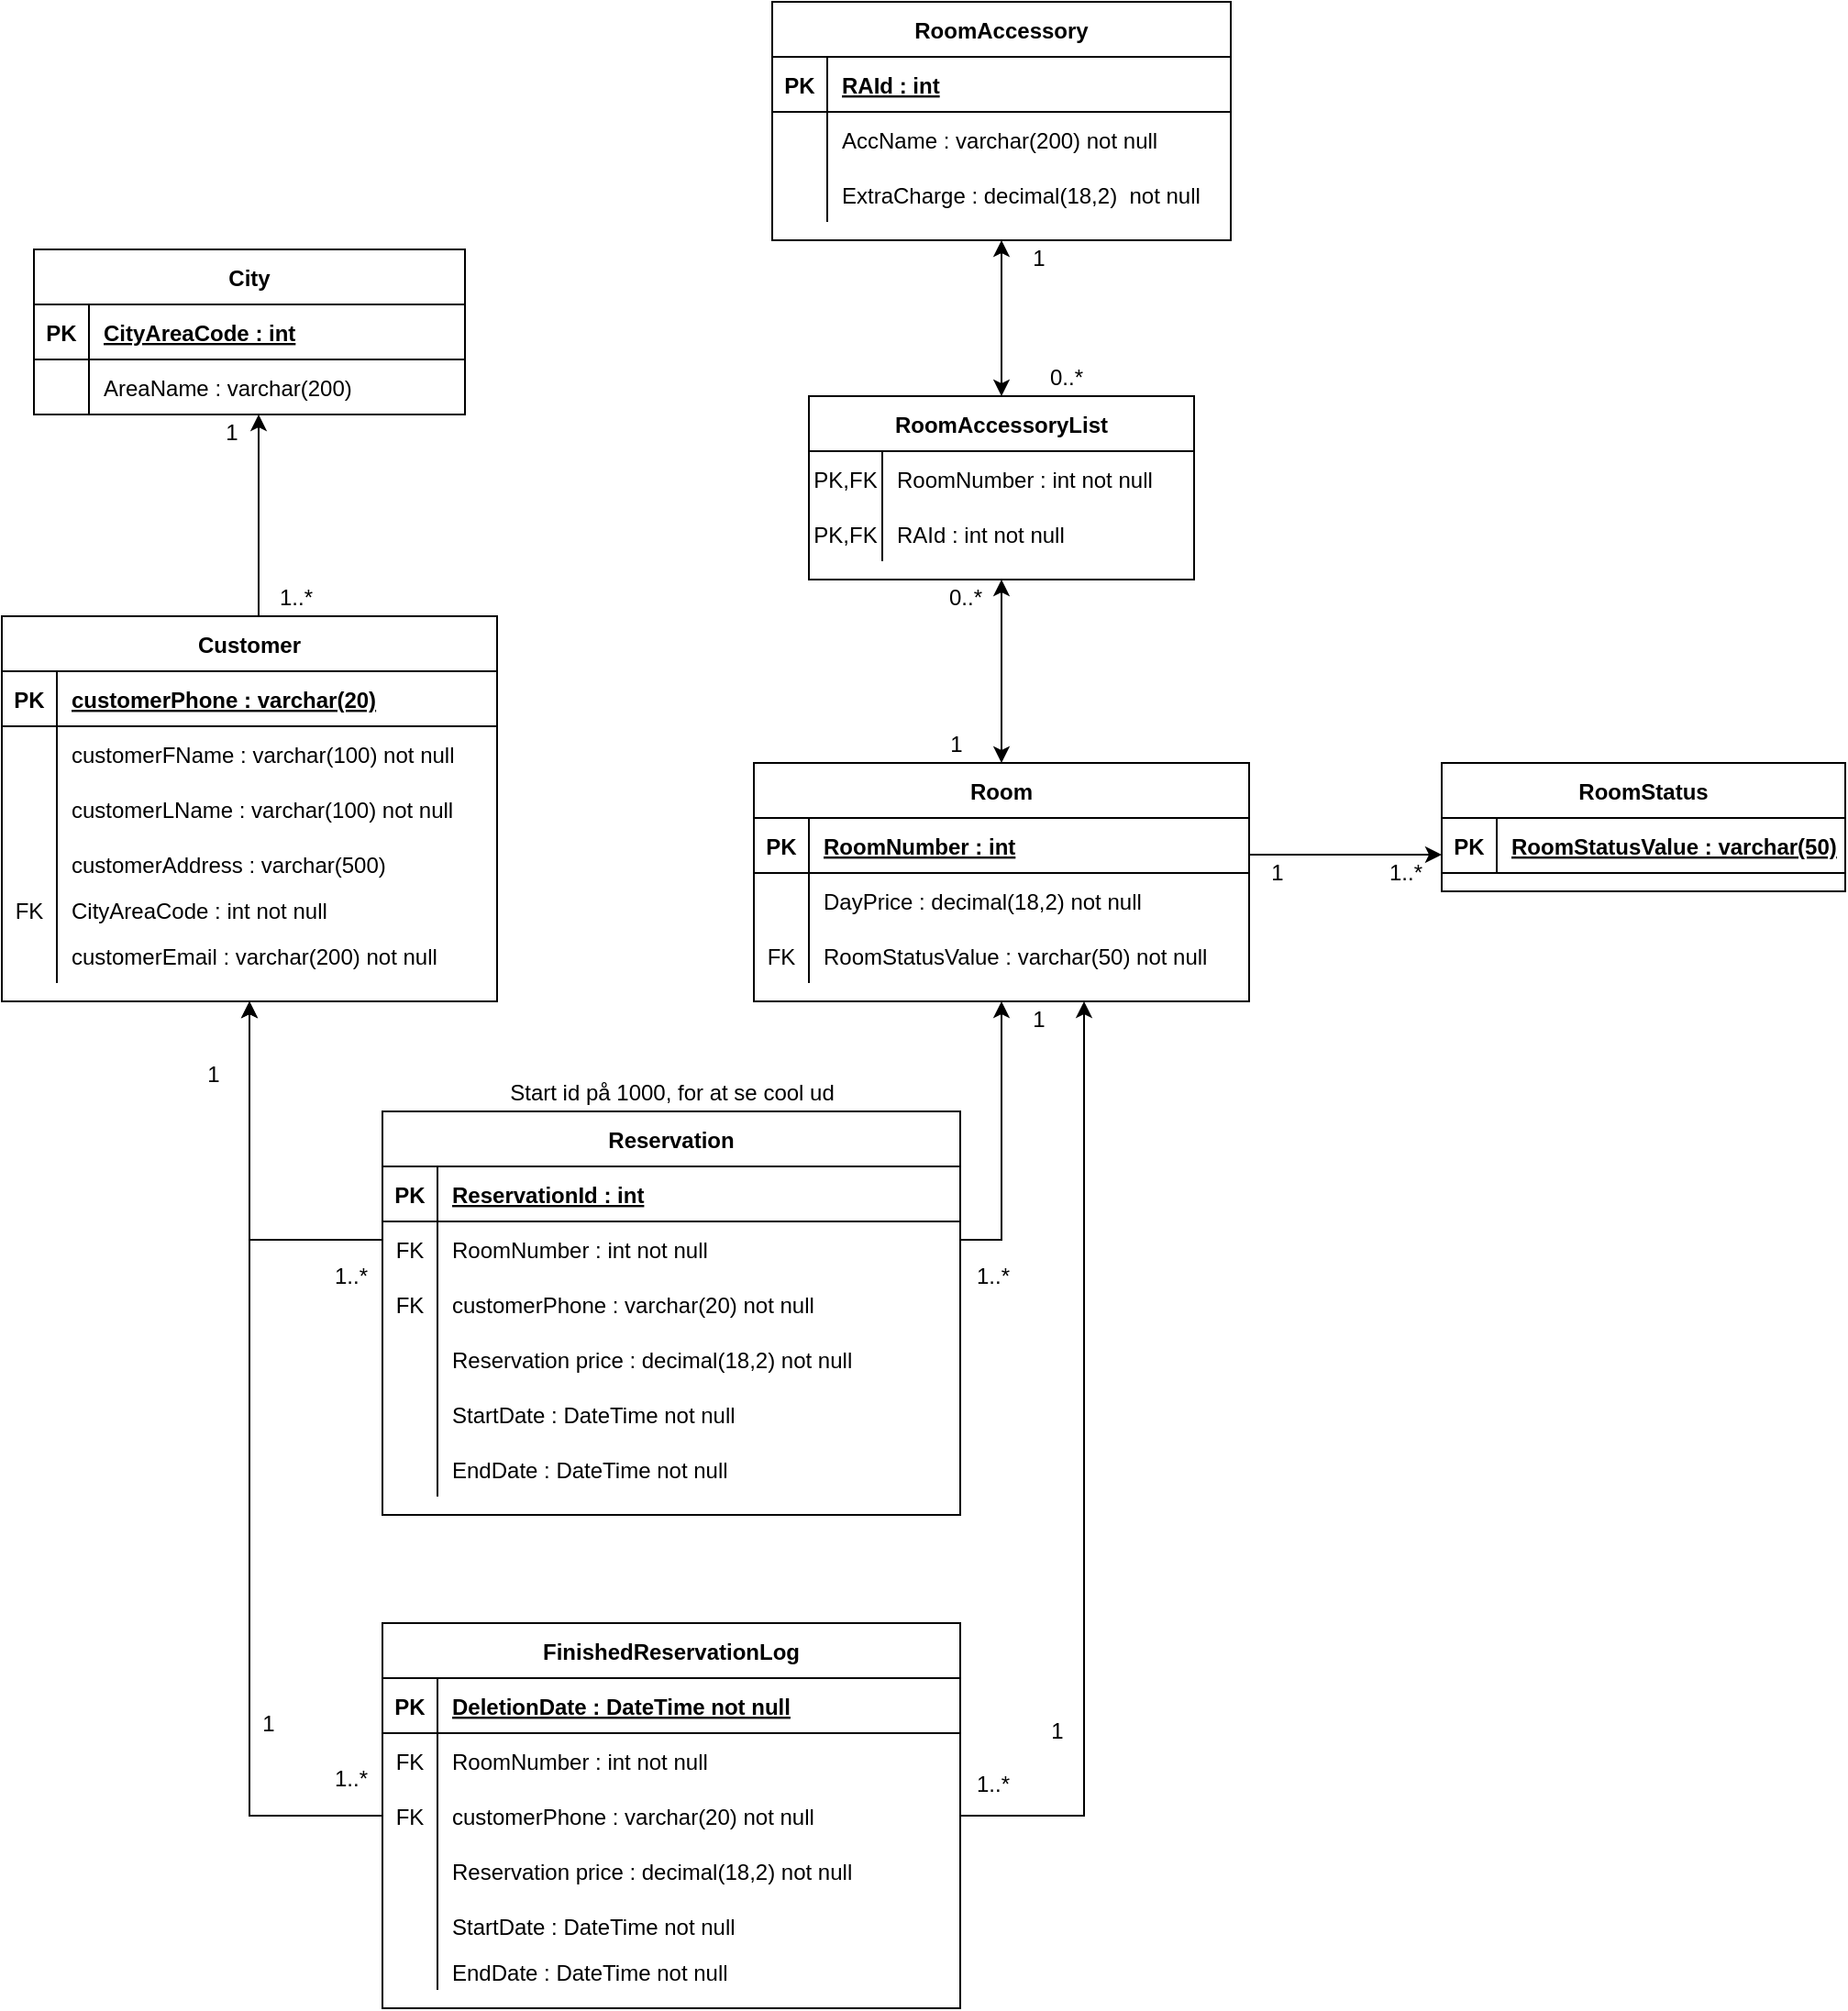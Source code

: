 <mxfile version="13.10.4" type="device"><diagram id="lMTB_YKmKTzFaRw0Vz9d" name="Page-1"><mxGraphModel dx="1185" dy="662" grid="0" gridSize="10" guides="1" tooltips="1" connect="1" arrows="1" fold="1" page="1" pageScale="1" pageWidth="827" pageHeight="1169" math="0" shadow="0"><root><mxCell id="0"/><mxCell id="1" parent="0"/><mxCell id="dfpXZK-MoEH85mZTksYy-1" value="Room" style="shape=table;startSize=30;container=1;collapsible=1;childLayout=tableLayout;fixedRows=1;rowLines=0;fontStyle=1;align=center;resizeLast=1;" vertex="1" parent="1"><mxGeometry x="441" y="536" width="270" height="130" as="geometry"/></mxCell><mxCell id="dfpXZK-MoEH85mZTksYy-2" value="" style="shape=partialRectangle;collapsible=0;dropTarget=0;pointerEvents=0;fillColor=none;top=0;left=0;bottom=1;right=0;points=[[0,0.5],[1,0.5]];portConstraint=eastwest;" vertex="1" parent="dfpXZK-MoEH85mZTksYy-1"><mxGeometry y="30" width="270" height="30" as="geometry"/></mxCell><mxCell id="dfpXZK-MoEH85mZTksYy-3" value="PK" style="shape=partialRectangle;connectable=0;fillColor=none;top=0;left=0;bottom=0;right=0;fontStyle=1;overflow=hidden;" vertex="1" parent="dfpXZK-MoEH85mZTksYy-2"><mxGeometry width="30" height="30" as="geometry"/></mxCell><mxCell id="dfpXZK-MoEH85mZTksYy-4" value="RoomNumber : int" style="shape=partialRectangle;connectable=0;fillColor=none;top=0;left=0;bottom=0;right=0;align=left;spacingLeft=6;fontStyle=5;overflow=hidden;" vertex="1" parent="dfpXZK-MoEH85mZTksYy-2"><mxGeometry x="30" width="240" height="30" as="geometry"/></mxCell><mxCell id="dfpXZK-MoEH85mZTksYy-5" value="" style="shape=partialRectangle;collapsible=0;dropTarget=0;pointerEvents=0;fillColor=none;top=0;left=0;bottom=0;right=0;points=[[0,0.5],[1,0.5]];portConstraint=eastwest;" vertex="1" parent="dfpXZK-MoEH85mZTksYy-1"><mxGeometry y="60" width="270" height="30" as="geometry"/></mxCell><mxCell id="dfpXZK-MoEH85mZTksYy-6" value="" style="shape=partialRectangle;connectable=0;fillColor=none;top=0;left=0;bottom=0;right=0;editable=1;overflow=hidden;" vertex="1" parent="dfpXZK-MoEH85mZTksYy-5"><mxGeometry width="30" height="30" as="geometry"/></mxCell><mxCell id="dfpXZK-MoEH85mZTksYy-7" value="DayPrice : decimal(18,2) not null" style="shape=partialRectangle;connectable=0;fillColor=none;top=0;left=0;bottom=0;right=0;align=left;spacingLeft=6;overflow=hidden;" vertex="1" parent="dfpXZK-MoEH85mZTksYy-5"><mxGeometry x="30" width="240" height="30" as="geometry"/></mxCell><mxCell id="dfpXZK-MoEH85mZTksYy-8" value="" style="shape=partialRectangle;collapsible=0;dropTarget=0;pointerEvents=0;fillColor=none;top=0;left=0;bottom=0;right=0;points=[[0,0.5],[1,0.5]];portConstraint=eastwest;" vertex="1" parent="dfpXZK-MoEH85mZTksYy-1"><mxGeometry y="90" width="270" height="30" as="geometry"/></mxCell><mxCell id="dfpXZK-MoEH85mZTksYy-9" value="FK" style="shape=partialRectangle;connectable=0;fillColor=none;top=0;left=0;bottom=0;right=0;editable=1;overflow=hidden;" vertex="1" parent="dfpXZK-MoEH85mZTksYy-8"><mxGeometry width="30" height="30" as="geometry"/></mxCell><mxCell id="dfpXZK-MoEH85mZTksYy-10" value="RoomStatusValue : varchar(50) not null" style="shape=partialRectangle;connectable=0;fillColor=none;top=0;left=0;bottom=0;right=0;align=left;spacingLeft=6;overflow=hidden;" vertex="1" parent="dfpXZK-MoEH85mZTksYy-8"><mxGeometry x="30" width="240" height="30" as="geometry"/></mxCell><mxCell id="dfpXZK-MoEH85mZTksYy-11" style="edgeStyle=orthogonalEdgeStyle;rounded=0;orthogonalLoop=1;jettySize=auto;html=1;exitX=0.5;exitY=1;exitDx=0;exitDy=0;startArrow=classic;startFill=1;" edge="1" parent="1" source="dfpXZK-MoEH85mZTksYy-12" target="dfpXZK-MoEH85mZTksYy-23"><mxGeometry relative="1" as="geometry"/></mxCell><mxCell id="dfpXZK-MoEH85mZTksYy-12" value="RoomAccessory" style="shape=table;startSize=30;container=1;collapsible=1;childLayout=tableLayout;fixedRows=1;rowLines=0;fontStyle=1;align=center;resizeLast=1;" vertex="1" parent="1"><mxGeometry x="451" y="121" width="250" height="130" as="geometry"/></mxCell><mxCell id="dfpXZK-MoEH85mZTksYy-13" value="" style="shape=partialRectangle;collapsible=0;dropTarget=0;pointerEvents=0;fillColor=none;top=0;left=0;bottom=1;right=0;points=[[0,0.5],[1,0.5]];portConstraint=eastwest;" vertex="1" parent="dfpXZK-MoEH85mZTksYy-12"><mxGeometry y="30" width="250" height="30" as="geometry"/></mxCell><mxCell id="dfpXZK-MoEH85mZTksYy-14" value="PK" style="shape=partialRectangle;connectable=0;fillColor=none;top=0;left=0;bottom=0;right=0;fontStyle=1;overflow=hidden;" vertex="1" parent="dfpXZK-MoEH85mZTksYy-13"><mxGeometry width="30" height="30" as="geometry"/></mxCell><mxCell id="dfpXZK-MoEH85mZTksYy-15" value="RAId : int" style="shape=partialRectangle;connectable=0;fillColor=none;top=0;left=0;bottom=0;right=0;align=left;spacingLeft=6;fontStyle=5;overflow=hidden;" vertex="1" parent="dfpXZK-MoEH85mZTksYy-13"><mxGeometry x="30" width="220" height="30" as="geometry"/></mxCell><mxCell id="dfpXZK-MoEH85mZTksYy-16" value="" style="shape=partialRectangle;collapsible=0;dropTarget=0;pointerEvents=0;fillColor=none;top=0;left=0;bottom=0;right=0;points=[[0,0.5],[1,0.5]];portConstraint=eastwest;" vertex="1" parent="dfpXZK-MoEH85mZTksYy-12"><mxGeometry y="60" width="250" height="30" as="geometry"/></mxCell><mxCell id="dfpXZK-MoEH85mZTksYy-17" value="" style="shape=partialRectangle;connectable=0;fillColor=none;top=0;left=0;bottom=0;right=0;editable=1;overflow=hidden;" vertex="1" parent="dfpXZK-MoEH85mZTksYy-16"><mxGeometry width="30" height="30" as="geometry"/></mxCell><mxCell id="dfpXZK-MoEH85mZTksYy-18" value="AccName : varchar(200) not null" style="shape=partialRectangle;connectable=0;fillColor=none;top=0;left=0;bottom=0;right=0;align=left;spacingLeft=6;overflow=hidden;" vertex="1" parent="dfpXZK-MoEH85mZTksYy-16"><mxGeometry x="30" width="220" height="30" as="geometry"/></mxCell><mxCell id="dfpXZK-MoEH85mZTksYy-19" value="" style="shape=partialRectangle;collapsible=0;dropTarget=0;pointerEvents=0;fillColor=none;top=0;left=0;bottom=0;right=0;points=[[0,0.5],[1,0.5]];portConstraint=eastwest;" vertex="1" parent="dfpXZK-MoEH85mZTksYy-12"><mxGeometry y="90" width="250" height="30" as="geometry"/></mxCell><mxCell id="dfpXZK-MoEH85mZTksYy-20" value="" style="shape=partialRectangle;connectable=0;fillColor=none;top=0;left=0;bottom=0;right=0;editable=1;overflow=hidden;" vertex="1" parent="dfpXZK-MoEH85mZTksYy-19"><mxGeometry width="30" height="30" as="geometry"/></mxCell><mxCell id="dfpXZK-MoEH85mZTksYy-21" value="ExtraCharge : decimal(18,2)  not null" style="shape=partialRectangle;connectable=0;fillColor=none;top=0;left=0;bottom=0;right=0;align=left;spacingLeft=6;overflow=hidden;" vertex="1" parent="dfpXZK-MoEH85mZTksYy-19"><mxGeometry x="30" width="220" height="30" as="geometry"/></mxCell><mxCell id="dfpXZK-MoEH85mZTksYy-22" style="edgeStyle=orthogonalEdgeStyle;rounded=0;orthogonalLoop=1;jettySize=auto;html=1;exitX=0.5;exitY=1;exitDx=0;exitDy=0;startArrow=classic;startFill=1;" edge="1" parent="1" source="dfpXZK-MoEH85mZTksYy-23" target="dfpXZK-MoEH85mZTksYy-1"><mxGeometry relative="1" as="geometry"><Array as="points"><mxPoint x="576" y="536"/><mxPoint x="576" y="536"/></Array></mxGeometry></mxCell><mxCell id="dfpXZK-MoEH85mZTksYy-23" value="RoomAccessoryList" style="shape=table;startSize=30;container=1;collapsible=1;childLayout=tableLayout;fixedRows=1;rowLines=0;fontStyle=1;align=center;resizeLast=1;" vertex="1" parent="1"><mxGeometry x="471" y="336" width="210" height="100" as="geometry"/></mxCell><mxCell id="dfpXZK-MoEH85mZTksYy-24" value="" style="shape=partialRectangle;collapsible=0;dropTarget=0;pointerEvents=0;fillColor=none;top=0;left=0;bottom=0;right=0;points=[[0,0.5],[1,0.5]];portConstraint=eastwest;" vertex="1" parent="dfpXZK-MoEH85mZTksYy-23"><mxGeometry y="30" width="210" height="30" as="geometry"/></mxCell><mxCell id="dfpXZK-MoEH85mZTksYy-25" value="PK,FK" style="shape=partialRectangle;connectable=0;fillColor=none;top=0;left=0;bottom=0;right=0;editable=1;overflow=hidden;" vertex="1" parent="dfpXZK-MoEH85mZTksYy-24"><mxGeometry width="40" height="30" as="geometry"/></mxCell><mxCell id="dfpXZK-MoEH85mZTksYy-26" value="RoomNumber : int not null" style="shape=partialRectangle;connectable=0;fillColor=none;top=0;left=0;bottom=0;right=0;align=left;spacingLeft=6;overflow=hidden;" vertex="1" parent="dfpXZK-MoEH85mZTksYy-24"><mxGeometry x="40" width="170" height="30" as="geometry"/></mxCell><mxCell id="dfpXZK-MoEH85mZTksYy-27" value="" style="shape=partialRectangle;collapsible=0;dropTarget=0;pointerEvents=0;fillColor=none;top=0;left=0;bottom=0;right=0;points=[[0,0.5],[1,0.5]];portConstraint=eastwest;" vertex="1" parent="dfpXZK-MoEH85mZTksYy-23"><mxGeometry y="60" width="210" height="30" as="geometry"/></mxCell><mxCell id="dfpXZK-MoEH85mZTksYy-28" value="PK,FK" style="shape=partialRectangle;connectable=0;fillColor=none;top=0;left=0;bottom=0;right=0;editable=1;overflow=hidden;" vertex="1" parent="dfpXZK-MoEH85mZTksYy-27"><mxGeometry width="40" height="30" as="geometry"/></mxCell><mxCell id="dfpXZK-MoEH85mZTksYy-29" value="RAId : int not null" style="shape=partialRectangle;connectable=0;fillColor=none;top=0;left=0;bottom=0;right=0;align=left;spacingLeft=6;overflow=hidden;" vertex="1" parent="dfpXZK-MoEH85mZTksYy-27"><mxGeometry x="40" width="170" height="30" as="geometry"/></mxCell><mxCell id="dfpXZK-MoEH85mZTksYy-30" value="Start id på 1000, for at se cool ud" style="text;html=1;align=center;verticalAlign=middle;resizable=0;points=[];autosize=1;" vertex="1" parent="1"><mxGeometry x="301" y="706" width="190" height="20" as="geometry"/></mxCell><mxCell id="dfpXZK-MoEH85mZTksYy-31" style="edgeStyle=orthogonalEdgeStyle;rounded=0;orthogonalLoop=1;jettySize=auto;html=1;exitX=0.5;exitY=0;exitDx=0;exitDy=0;startArrow=none;startFill=0;" edge="1" parent="1" source="dfpXZK-MoEH85mZTksYy-32" target="dfpXZK-MoEH85mZTksYy-72"><mxGeometry relative="1" as="geometry"><Array as="points"><mxPoint x="171" y="456"/></Array></mxGeometry></mxCell><mxCell id="dfpXZK-MoEH85mZTksYy-32" value="Customer" style="shape=table;startSize=30;container=1;collapsible=1;childLayout=tableLayout;fixedRows=1;rowLines=0;fontStyle=1;align=center;resizeLast=1;" vertex="1" parent="1"><mxGeometry x="31" y="456" width="270" height="210" as="geometry"/></mxCell><mxCell id="dfpXZK-MoEH85mZTksYy-33" value="" style="shape=partialRectangle;collapsible=0;dropTarget=0;pointerEvents=0;fillColor=none;top=0;left=0;bottom=1;right=0;points=[[0,0.5],[1,0.5]];portConstraint=eastwest;" vertex="1" parent="dfpXZK-MoEH85mZTksYy-32"><mxGeometry y="30" width="270" height="30" as="geometry"/></mxCell><mxCell id="dfpXZK-MoEH85mZTksYy-34" value="PK" style="shape=partialRectangle;connectable=0;fillColor=none;top=0;left=0;bottom=0;right=0;fontStyle=1;overflow=hidden;" vertex="1" parent="dfpXZK-MoEH85mZTksYy-33"><mxGeometry width="30" height="30" as="geometry"/></mxCell><mxCell id="dfpXZK-MoEH85mZTksYy-35" value="customerPhone : varchar(20)" style="shape=partialRectangle;connectable=0;fillColor=none;top=0;left=0;bottom=0;right=0;align=left;spacingLeft=6;fontStyle=5;overflow=hidden;" vertex="1" parent="dfpXZK-MoEH85mZTksYy-33"><mxGeometry x="30" width="240" height="30" as="geometry"/></mxCell><mxCell id="dfpXZK-MoEH85mZTksYy-36" value="" style="shape=partialRectangle;collapsible=0;dropTarget=0;pointerEvents=0;fillColor=none;top=0;left=0;bottom=0;right=0;points=[[0,0.5],[1,0.5]];portConstraint=eastwest;" vertex="1" parent="dfpXZK-MoEH85mZTksYy-32"><mxGeometry y="60" width="270" height="30" as="geometry"/></mxCell><mxCell id="dfpXZK-MoEH85mZTksYy-37" value="" style="shape=partialRectangle;connectable=0;fillColor=none;top=0;left=0;bottom=0;right=0;editable=1;overflow=hidden;" vertex="1" parent="dfpXZK-MoEH85mZTksYy-36"><mxGeometry width="30" height="30" as="geometry"/></mxCell><mxCell id="dfpXZK-MoEH85mZTksYy-38" value="customerFName : varchar(100) not null" style="shape=partialRectangle;connectable=0;fillColor=none;top=0;left=0;bottom=0;right=0;align=left;spacingLeft=6;overflow=hidden;" vertex="1" parent="dfpXZK-MoEH85mZTksYy-36"><mxGeometry x="30" width="240" height="30" as="geometry"/></mxCell><mxCell id="dfpXZK-MoEH85mZTksYy-39" value="" style="shape=partialRectangle;collapsible=0;dropTarget=0;pointerEvents=0;fillColor=none;top=0;left=0;bottom=0;right=0;points=[[0,0.5],[1,0.5]];portConstraint=eastwest;" vertex="1" parent="dfpXZK-MoEH85mZTksYy-32"><mxGeometry y="90" width="270" height="30" as="geometry"/></mxCell><mxCell id="dfpXZK-MoEH85mZTksYy-40" value="" style="shape=partialRectangle;connectable=0;fillColor=none;top=0;left=0;bottom=0;right=0;editable=1;overflow=hidden;" vertex="1" parent="dfpXZK-MoEH85mZTksYy-39"><mxGeometry width="30" height="30" as="geometry"/></mxCell><mxCell id="dfpXZK-MoEH85mZTksYy-41" value="customerLName : varchar(100) not null" style="shape=partialRectangle;connectable=0;fillColor=none;top=0;left=0;bottom=0;right=0;align=left;spacingLeft=6;overflow=hidden;" vertex="1" parent="dfpXZK-MoEH85mZTksYy-39"><mxGeometry x="30" width="240" height="30" as="geometry"/></mxCell><mxCell id="dfpXZK-MoEH85mZTksYy-42" value="" style="shape=partialRectangle;collapsible=0;dropTarget=0;pointerEvents=0;fillColor=none;top=0;left=0;bottom=0;right=0;points=[[0,0.5],[1,0.5]];portConstraint=eastwest;" vertex="1" parent="dfpXZK-MoEH85mZTksYy-32"><mxGeometry y="120" width="270" height="30" as="geometry"/></mxCell><mxCell id="dfpXZK-MoEH85mZTksYy-43" value="" style="shape=partialRectangle;connectable=0;fillColor=none;top=0;left=0;bottom=0;right=0;editable=1;overflow=hidden;" vertex="1" parent="dfpXZK-MoEH85mZTksYy-42"><mxGeometry width="30" height="30" as="geometry"/></mxCell><mxCell id="dfpXZK-MoEH85mZTksYy-44" value="customerAddress : varchar(500)" style="shape=partialRectangle;connectable=0;fillColor=none;top=0;left=0;bottom=0;right=0;align=left;spacingLeft=6;overflow=hidden;" vertex="1" parent="dfpXZK-MoEH85mZTksYy-42"><mxGeometry x="30" width="240" height="30" as="geometry"/></mxCell><mxCell id="dfpXZK-MoEH85mZTksYy-45" value="" style="shape=partialRectangle;collapsible=0;dropTarget=0;pointerEvents=0;fillColor=none;top=0;left=0;bottom=0;right=0;points=[[0,0.5],[1,0.5]];portConstraint=eastwest;" vertex="1" parent="dfpXZK-MoEH85mZTksYy-32"><mxGeometry y="150" width="270" height="20" as="geometry"/></mxCell><mxCell id="dfpXZK-MoEH85mZTksYy-46" value="FK" style="shape=partialRectangle;connectable=0;fillColor=none;top=0;left=0;bottom=0;right=0;editable=1;overflow=hidden;" vertex="1" parent="dfpXZK-MoEH85mZTksYy-45"><mxGeometry width="30" height="20" as="geometry"/></mxCell><mxCell id="dfpXZK-MoEH85mZTksYy-47" value="CityAreaCode : int not null" style="shape=partialRectangle;connectable=0;fillColor=none;top=0;left=0;bottom=0;right=0;align=left;spacingLeft=6;overflow=hidden;" vertex="1" parent="dfpXZK-MoEH85mZTksYy-45"><mxGeometry x="30" width="240" height="20" as="geometry"/></mxCell><mxCell id="dfpXZK-MoEH85mZTksYy-48" value="" style="shape=partialRectangle;collapsible=0;dropTarget=0;pointerEvents=0;fillColor=none;top=0;left=0;bottom=0;right=0;points=[[0,0.5],[1,0.5]];portConstraint=eastwest;" vertex="1" parent="dfpXZK-MoEH85mZTksYy-32"><mxGeometry y="170" width="270" height="30" as="geometry"/></mxCell><mxCell id="dfpXZK-MoEH85mZTksYy-49" value="" style="shape=partialRectangle;connectable=0;fillColor=none;top=0;left=0;bottom=0;right=0;editable=1;overflow=hidden;" vertex="1" parent="dfpXZK-MoEH85mZTksYy-48"><mxGeometry width="30" height="30" as="geometry"/></mxCell><mxCell id="dfpXZK-MoEH85mZTksYy-50" value="customerEmail : varchar(200) not null" style="shape=partialRectangle;connectable=0;fillColor=none;top=0;left=0;bottom=0;right=0;align=left;spacingLeft=6;overflow=hidden;" vertex="1" parent="dfpXZK-MoEH85mZTksYy-48"><mxGeometry x="30" width="240" height="30" as="geometry"/></mxCell><mxCell id="dfpXZK-MoEH85mZTksYy-51" style="edgeStyle=orthogonalEdgeStyle;rounded=0;orthogonalLoop=1;jettySize=auto;html=1;startArrow=none;startFill=0;" edge="1" parent="1" source="dfpXZK-MoEH85mZTksYy-52" target="dfpXZK-MoEH85mZTksYy-1"><mxGeometry relative="1" as="geometry"><Array as="points"><mxPoint x="576" y="796"/></Array></mxGeometry></mxCell><object label="Reservation" startDate="goodbye" endDate="hello" id="dfpXZK-MoEH85mZTksYy-52"><mxCell style="shape=table;startSize=30;container=1;collapsible=1;childLayout=tableLayout;fixedRows=1;rowLines=0;fontStyle=1;align=center;resizeLast=1;" vertex="1" parent="1"><mxGeometry x="238.5" y="726" width="315" height="220" as="geometry"/></mxCell></object><mxCell id="dfpXZK-MoEH85mZTksYy-53" value="" style="shape=partialRectangle;collapsible=0;dropTarget=0;pointerEvents=0;fillColor=none;top=0;left=0;bottom=1;right=0;points=[[0,0.5],[1,0.5]];portConstraint=eastwest;" vertex="1" parent="dfpXZK-MoEH85mZTksYy-52"><mxGeometry y="30" width="315" height="30" as="geometry"/></mxCell><mxCell id="dfpXZK-MoEH85mZTksYy-54" value="PK" style="shape=partialRectangle;connectable=0;fillColor=none;top=0;left=0;bottom=0;right=0;fontStyle=1;overflow=hidden;" vertex="1" parent="dfpXZK-MoEH85mZTksYy-53"><mxGeometry width="30" height="30" as="geometry"/></mxCell><mxCell id="dfpXZK-MoEH85mZTksYy-55" value="ReservationId : int" style="shape=partialRectangle;connectable=0;fillColor=none;top=0;left=0;bottom=0;right=0;align=left;spacingLeft=6;fontStyle=5;overflow=hidden;" vertex="1" parent="dfpXZK-MoEH85mZTksYy-53"><mxGeometry x="30" width="285" height="30" as="geometry"/></mxCell><mxCell id="dfpXZK-MoEH85mZTksYy-56" value="" style="shape=partialRectangle;collapsible=0;dropTarget=0;pointerEvents=0;fillColor=none;top=0;left=0;bottom=0;right=0;points=[[0,0.5],[1,0.5]];portConstraint=eastwest;" vertex="1" parent="dfpXZK-MoEH85mZTksYy-52"><mxGeometry y="60" width="315" height="30" as="geometry"/></mxCell><mxCell id="dfpXZK-MoEH85mZTksYy-57" value="FK" style="shape=partialRectangle;connectable=0;fillColor=none;top=0;left=0;bottom=0;right=0;editable=1;overflow=hidden;" vertex="1" parent="dfpXZK-MoEH85mZTksYy-56"><mxGeometry width="30" height="30" as="geometry"/></mxCell><mxCell id="dfpXZK-MoEH85mZTksYy-58" value="RoomNumber : int not null" style="shape=partialRectangle;connectable=0;fillColor=none;top=0;left=0;bottom=0;right=0;align=left;spacingLeft=6;overflow=hidden;" vertex="1" parent="dfpXZK-MoEH85mZTksYy-56"><mxGeometry x="30" width="285" height="30" as="geometry"/></mxCell><mxCell id="dfpXZK-MoEH85mZTksYy-59" value="" style="shape=partialRectangle;collapsible=0;dropTarget=0;pointerEvents=0;fillColor=none;top=0;left=0;bottom=0;right=0;points=[[0,0.5],[1,0.5]];portConstraint=eastwest;" vertex="1" parent="dfpXZK-MoEH85mZTksYy-52"><mxGeometry y="90" width="315" height="30" as="geometry"/></mxCell><mxCell id="dfpXZK-MoEH85mZTksYy-60" value="FK" style="shape=partialRectangle;connectable=0;fillColor=none;top=0;left=0;bottom=0;right=0;editable=1;overflow=hidden;" vertex="1" parent="dfpXZK-MoEH85mZTksYy-59"><mxGeometry width="30" height="30" as="geometry"/></mxCell><mxCell id="dfpXZK-MoEH85mZTksYy-61" value="customerPhone : varchar(20) not null" style="shape=partialRectangle;connectable=0;fillColor=none;top=0;left=0;bottom=0;right=0;align=left;spacingLeft=6;overflow=hidden;" vertex="1" parent="dfpXZK-MoEH85mZTksYy-59"><mxGeometry x="30" width="285" height="30" as="geometry"/></mxCell><mxCell id="dfpXZK-MoEH85mZTksYy-62" value="" style="shape=partialRectangle;collapsible=0;dropTarget=0;pointerEvents=0;fillColor=none;top=0;left=0;bottom=0;right=0;points=[[0,0.5],[1,0.5]];portConstraint=eastwest;" vertex="1" parent="dfpXZK-MoEH85mZTksYy-52"><mxGeometry y="120" width="315" height="30" as="geometry"/></mxCell><mxCell id="dfpXZK-MoEH85mZTksYy-63" value="" style="shape=partialRectangle;connectable=0;fillColor=none;top=0;left=0;bottom=0;right=0;editable=1;overflow=hidden;" vertex="1" parent="dfpXZK-MoEH85mZTksYy-62"><mxGeometry width="30" height="30" as="geometry"/></mxCell><mxCell id="dfpXZK-MoEH85mZTksYy-64" value="Reservation price : decimal(18,2) not null" style="shape=partialRectangle;connectable=0;fillColor=none;top=0;left=0;bottom=0;right=0;align=left;spacingLeft=6;overflow=hidden;" vertex="1" parent="dfpXZK-MoEH85mZTksYy-62"><mxGeometry x="30" width="285" height="30" as="geometry"/></mxCell><mxCell id="dfpXZK-MoEH85mZTksYy-65" value="" style="shape=partialRectangle;collapsible=0;dropTarget=0;pointerEvents=0;fillColor=none;top=0;left=0;bottom=0;right=0;points=[[0,0.5],[1,0.5]];portConstraint=eastwest;" vertex="1" parent="dfpXZK-MoEH85mZTksYy-52"><mxGeometry y="150" width="315" height="30" as="geometry"/></mxCell><mxCell id="dfpXZK-MoEH85mZTksYy-66" value="" style="shape=partialRectangle;connectable=0;fillColor=none;top=0;left=0;bottom=0;right=0;editable=1;overflow=hidden;" vertex="1" parent="dfpXZK-MoEH85mZTksYy-65"><mxGeometry width="30" height="30" as="geometry"/></mxCell><mxCell id="dfpXZK-MoEH85mZTksYy-67" value="StartDate : DateTime not null" style="shape=partialRectangle;connectable=0;fillColor=none;top=0;left=0;bottom=0;right=0;align=left;spacingLeft=6;overflow=hidden;" vertex="1" parent="dfpXZK-MoEH85mZTksYy-65"><mxGeometry x="30" width="285" height="30" as="geometry"/></mxCell><mxCell id="dfpXZK-MoEH85mZTksYy-68" value="" style="shape=partialRectangle;collapsible=0;dropTarget=0;pointerEvents=0;fillColor=none;top=0;left=0;bottom=0;right=0;points=[[0,0.5],[1,0.5]];portConstraint=eastwest;" vertex="1" parent="dfpXZK-MoEH85mZTksYy-52"><mxGeometry y="180" width="315" height="30" as="geometry"/></mxCell><mxCell id="dfpXZK-MoEH85mZTksYy-69" value="" style="shape=partialRectangle;connectable=0;fillColor=none;top=0;left=0;bottom=0;right=0;editable=1;overflow=hidden;" vertex="1" parent="dfpXZK-MoEH85mZTksYy-68"><mxGeometry width="30" height="30" as="geometry"/></mxCell><mxCell id="dfpXZK-MoEH85mZTksYy-70" value="EndDate : DateTime not null" style="shape=partialRectangle;connectable=0;fillColor=none;top=0;left=0;bottom=0;right=0;align=left;spacingLeft=6;overflow=hidden;" vertex="1" parent="dfpXZK-MoEH85mZTksYy-68"><mxGeometry x="30" width="285" height="30" as="geometry"/></mxCell><mxCell id="dfpXZK-MoEH85mZTksYy-71" style="edgeStyle=orthogonalEdgeStyle;rounded=0;orthogonalLoop=1;jettySize=auto;html=1;startArrow=none;startFill=0;" edge="1" parent="1" source="dfpXZK-MoEH85mZTksYy-52" target="dfpXZK-MoEH85mZTksYy-32"><mxGeometry relative="1" as="geometry"><Array as="points"><mxPoint x="166" y="796"/></Array></mxGeometry></mxCell><mxCell id="dfpXZK-MoEH85mZTksYy-72" value="City" style="shape=table;startSize=30;container=1;collapsible=1;childLayout=tableLayout;fixedRows=1;rowLines=0;fontStyle=1;align=center;resizeLast=1;" vertex="1" parent="1"><mxGeometry x="48.5" y="256" width="235" height="90" as="geometry"/></mxCell><mxCell id="dfpXZK-MoEH85mZTksYy-73" value="" style="shape=partialRectangle;collapsible=0;dropTarget=0;pointerEvents=0;fillColor=none;top=0;left=0;bottom=1;right=0;points=[[0,0.5],[1,0.5]];portConstraint=eastwest;" vertex="1" parent="dfpXZK-MoEH85mZTksYy-72"><mxGeometry y="30" width="235" height="30" as="geometry"/></mxCell><mxCell id="dfpXZK-MoEH85mZTksYy-74" value="PK" style="shape=partialRectangle;connectable=0;fillColor=none;top=0;left=0;bottom=0;right=0;fontStyle=1;overflow=hidden;" vertex="1" parent="dfpXZK-MoEH85mZTksYy-73"><mxGeometry width="30" height="30" as="geometry"/></mxCell><mxCell id="dfpXZK-MoEH85mZTksYy-75" value="CityAreaCode : int" style="shape=partialRectangle;connectable=0;fillColor=none;top=0;left=0;bottom=0;right=0;align=left;spacingLeft=6;fontStyle=5;overflow=hidden;" vertex="1" parent="dfpXZK-MoEH85mZTksYy-73"><mxGeometry x="30" width="205" height="30" as="geometry"/></mxCell><mxCell id="dfpXZK-MoEH85mZTksYy-76" value="" style="shape=partialRectangle;collapsible=0;dropTarget=0;pointerEvents=0;fillColor=none;top=0;left=0;bottom=0;right=0;points=[[0,0.5],[1,0.5]];portConstraint=eastwest;" vertex="1" parent="dfpXZK-MoEH85mZTksYy-72"><mxGeometry y="60" width="235" height="30" as="geometry"/></mxCell><mxCell id="dfpXZK-MoEH85mZTksYy-77" value="" style="shape=partialRectangle;connectable=0;fillColor=none;top=0;left=0;bottom=0;right=0;editable=1;overflow=hidden;" vertex="1" parent="dfpXZK-MoEH85mZTksYy-76"><mxGeometry width="30" height="30" as="geometry"/></mxCell><mxCell id="dfpXZK-MoEH85mZTksYy-78" value="AreaName : varchar(200)" style="shape=partialRectangle;connectable=0;fillColor=none;top=0;left=0;bottom=0;right=0;align=left;spacingLeft=6;overflow=hidden;" vertex="1" parent="dfpXZK-MoEH85mZTksYy-76"><mxGeometry x="30" width="205" height="30" as="geometry"/></mxCell><mxCell id="dfpXZK-MoEH85mZTksYy-79" value="RoomStatus" style="shape=table;startSize=30;container=1;collapsible=1;childLayout=tableLayout;fixedRows=1;rowLines=0;fontStyle=1;align=center;resizeLast=1;" vertex="1" parent="1"><mxGeometry x="816" y="536" width="220" height="70" as="geometry"/></mxCell><mxCell id="dfpXZK-MoEH85mZTksYy-80" value="" style="shape=partialRectangle;collapsible=0;dropTarget=0;pointerEvents=0;fillColor=none;top=0;left=0;bottom=1;right=0;points=[[0,0.5],[1,0.5]];portConstraint=eastwest;" vertex="1" parent="dfpXZK-MoEH85mZTksYy-79"><mxGeometry y="30" width="220" height="30" as="geometry"/></mxCell><mxCell id="dfpXZK-MoEH85mZTksYy-81" value="PK" style="shape=partialRectangle;connectable=0;fillColor=none;top=0;left=0;bottom=0;right=0;fontStyle=1;overflow=hidden;" vertex="1" parent="dfpXZK-MoEH85mZTksYy-80"><mxGeometry width="30" height="30" as="geometry"/></mxCell><mxCell id="dfpXZK-MoEH85mZTksYy-82" value="RoomStatusValue : varchar(50)" style="shape=partialRectangle;connectable=0;fillColor=none;top=0;left=0;bottom=0;right=0;align=left;spacingLeft=6;fontStyle=5;overflow=hidden;" vertex="1" parent="dfpXZK-MoEH85mZTksYy-80"><mxGeometry x="30" width="190" height="30" as="geometry"/></mxCell><mxCell id="dfpXZK-MoEH85mZTksYy-83" style="edgeStyle=orthogonalEdgeStyle;rounded=0;orthogonalLoop=1;jettySize=auto;html=1;startArrow=none;startFill=0;" edge="1" parent="1" source="dfpXZK-MoEH85mZTksYy-1" target="dfpXZK-MoEH85mZTksYy-79"><mxGeometry relative="1" as="geometry"><Array as="points"><mxPoint x="756" y="586"/><mxPoint x="756" y="586"/></Array></mxGeometry></mxCell><mxCell id="dfpXZK-MoEH85mZTksYy-84" value="1" style="text;html=1;align=center;verticalAlign=middle;resizable=0;points=[];autosize=1;" vertex="1" parent="1"><mxGeometry x="716" y="586" width="20" height="20" as="geometry"/></mxCell><mxCell id="dfpXZK-MoEH85mZTksYy-85" value="1..*" style="text;html=1;align=center;verticalAlign=middle;resizable=0;points=[];autosize=1;" vertex="1" parent="1"><mxGeometry x="781" y="586" width="30" height="20" as="geometry"/></mxCell><mxCell id="dfpXZK-MoEH85mZTksYy-86" value="1" style="text;html=1;align=center;verticalAlign=middle;resizable=0;points=[];autosize=1;" vertex="1" parent="1"><mxGeometry x="586" y="666" width="20" height="20" as="geometry"/></mxCell><mxCell id="dfpXZK-MoEH85mZTksYy-87" value="1..*" style="text;html=1;align=center;verticalAlign=middle;resizable=0;points=[];autosize=1;" vertex="1" parent="1"><mxGeometry x="556" y="806" width="30" height="20" as="geometry"/></mxCell><mxCell id="dfpXZK-MoEH85mZTksYy-88" value="1" style="text;html=1;align=center;verticalAlign=middle;resizable=0;points=[];autosize=1;" vertex="1" parent="1"><mxGeometry x="136" y="696" width="20" height="20" as="geometry"/></mxCell><mxCell id="dfpXZK-MoEH85mZTksYy-89" value="1..*" style="text;html=1;align=center;verticalAlign=middle;resizable=0;points=[];autosize=1;" vertex="1" parent="1"><mxGeometry x="206" y="806" width="30" height="20" as="geometry"/></mxCell><mxCell id="dfpXZK-MoEH85mZTksYy-90" value="1" style="text;html=1;align=center;verticalAlign=middle;resizable=0;points=[];autosize=1;" vertex="1" parent="1"><mxGeometry x="146" y="346" width="20" height="20" as="geometry"/></mxCell><mxCell id="dfpXZK-MoEH85mZTksYy-91" value="1..*" style="text;html=1;align=center;verticalAlign=middle;resizable=0;points=[];autosize=1;" vertex="1" parent="1"><mxGeometry x="176" y="436" width="30" height="20" as="geometry"/></mxCell><mxCell id="dfpXZK-MoEH85mZTksYy-92" value="0..*" style="text;html=1;align=center;verticalAlign=middle;resizable=0;points=[];autosize=1;" vertex="1" parent="1"><mxGeometry x="541" y="436" width="30" height="20" as="geometry"/></mxCell><mxCell id="dfpXZK-MoEH85mZTksYy-93" value="1" style="text;html=1;align=center;verticalAlign=middle;resizable=0;points=[];autosize=1;" vertex="1" parent="1"><mxGeometry x="541" y="516" width="20" height="20" as="geometry"/></mxCell><mxCell id="dfpXZK-MoEH85mZTksYy-94" value="1" style="text;html=1;align=center;verticalAlign=middle;resizable=0;points=[];autosize=1;" vertex="1" parent="1"><mxGeometry x="586" y="251" width="20" height="20" as="geometry"/></mxCell><mxCell id="dfpXZK-MoEH85mZTksYy-95" value="0..*" style="text;html=1;align=center;verticalAlign=middle;resizable=0;points=[];autosize=1;" vertex="1" parent="1"><mxGeometry x="596" y="316" width="30" height="20" as="geometry"/></mxCell><object label="FinishedReservationLog" startDate="goodbye" endDate="hello" id="dfpXZK-MoEH85mZTksYy-96"><mxCell style="shape=table;startSize=30;container=1;collapsible=1;childLayout=tableLayout;fixedRows=1;rowLines=0;fontStyle=1;align=center;resizeLast=1;" vertex="1" parent="1"><mxGeometry x="238.5" y="1005" width="315" height="210" as="geometry"/></mxCell></object><mxCell id="dfpXZK-MoEH85mZTksYy-97" value="" style="shape=partialRectangle;collapsible=0;dropTarget=0;pointerEvents=0;fillColor=none;top=0;left=0;bottom=1;right=0;points=[[0,0.5],[1,0.5]];portConstraint=eastwest;" vertex="1" parent="dfpXZK-MoEH85mZTksYy-96"><mxGeometry y="30" width="315" height="30" as="geometry"/></mxCell><mxCell id="dfpXZK-MoEH85mZTksYy-98" value="PK" style="shape=partialRectangle;connectable=0;fillColor=none;top=0;left=0;bottom=0;right=0;fontStyle=1;overflow=hidden;" vertex="1" parent="dfpXZK-MoEH85mZTksYy-97"><mxGeometry width="30" height="30" as="geometry"/></mxCell><mxCell id="dfpXZK-MoEH85mZTksYy-99" value="DeletionDate : DateTime not null" style="shape=partialRectangle;connectable=0;fillColor=none;top=0;left=0;bottom=0;right=0;align=left;spacingLeft=6;fontStyle=5;overflow=hidden;" vertex="1" parent="dfpXZK-MoEH85mZTksYy-97"><mxGeometry x="30" width="285" height="30" as="geometry"/></mxCell><mxCell id="dfpXZK-MoEH85mZTksYy-100" value="" style="shape=partialRectangle;collapsible=0;dropTarget=0;pointerEvents=0;fillColor=none;top=0;left=0;bottom=0;right=0;points=[[0,0.5],[1,0.5]];portConstraint=eastwest;" vertex="1" parent="dfpXZK-MoEH85mZTksYy-96"><mxGeometry y="60" width="315" height="30" as="geometry"/></mxCell><mxCell id="dfpXZK-MoEH85mZTksYy-101" value="FK" style="shape=partialRectangle;connectable=0;fillColor=none;top=0;left=0;bottom=0;right=0;editable=1;overflow=hidden;" vertex="1" parent="dfpXZK-MoEH85mZTksYy-100"><mxGeometry width="30" height="30" as="geometry"/></mxCell><mxCell id="dfpXZK-MoEH85mZTksYy-102" value="RoomNumber : int not null" style="shape=partialRectangle;connectable=0;fillColor=none;top=0;left=0;bottom=0;right=0;align=left;spacingLeft=6;overflow=hidden;" vertex="1" parent="dfpXZK-MoEH85mZTksYy-100"><mxGeometry x="30" width="285" height="30" as="geometry"/></mxCell><mxCell id="dfpXZK-MoEH85mZTksYy-103" value="" style="shape=partialRectangle;collapsible=0;dropTarget=0;pointerEvents=0;fillColor=none;top=0;left=0;bottom=0;right=0;points=[[0,0.5],[1,0.5]];portConstraint=eastwest;" vertex="1" parent="dfpXZK-MoEH85mZTksYy-96"><mxGeometry y="90" width="315" height="30" as="geometry"/></mxCell><mxCell id="dfpXZK-MoEH85mZTksYy-104" value="FK" style="shape=partialRectangle;connectable=0;fillColor=none;top=0;left=0;bottom=0;right=0;editable=1;overflow=hidden;" vertex="1" parent="dfpXZK-MoEH85mZTksYy-103"><mxGeometry width="30" height="30" as="geometry"/></mxCell><mxCell id="dfpXZK-MoEH85mZTksYy-105" value="customerPhone : varchar(20) not null" style="shape=partialRectangle;connectable=0;fillColor=none;top=0;left=0;bottom=0;right=0;align=left;spacingLeft=6;overflow=hidden;" vertex="1" parent="dfpXZK-MoEH85mZTksYy-103"><mxGeometry x="30" width="285" height="30" as="geometry"/></mxCell><mxCell id="dfpXZK-MoEH85mZTksYy-106" value="" style="shape=partialRectangle;collapsible=0;dropTarget=0;pointerEvents=0;fillColor=none;top=0;left=0;bottom=0;right=0;points=[[0,0.5],[1,0.5]];portConstraint=eastwest;" vertex="1" parent="dfpXZK-MoEH85mZTksYy-96"><mxGeometry y="120" width="315" height="30" as="geometry"/></mxCell><mxCell id="dfpXZK-MoEH85mZTksYy-107" value="" style="shape=partialRectangle;connectable=0;fillColor=none;top=0;left=0;bottom=0;right=0;editable=1;overflow=hidden;" vertex="1" parent="dfpXZK-MoEH85mZTksYy-106"><mxGeometry width="30" height="30" as="geometry"/></mxCell><mxCell id="dfpXZK-MoEH85mZTksYy-108" value="Reservation price : decimal(18,2) not null" style="shape=partialRectangle;connectable=0;fillColor=none;top=0;left=0;bottom=0;right=0;align=left;spacingLeft=6;overflow=hidden;" vertex="1" parent="dfpXZK-MoEH85mZTksYy-106"><mxGeometry x="30" width="285" height="30" as="geometry"/></mxCell><mxCell id="dfpXZK-MoEH85mZTksYy-109" value="" style="shape=partialRectangle;collapsible=0;dropTarget=0;pointerEvents=0;fillColor=none;top=0;left=0;bottom=0;right=0;points=[[0,0.5],[1,0.5]];portConstraint=eastwest;" vertex="1" parent="dfpXZK-MoEH85mZTksYy-96"><mxGeometry y="150" width="315" height="30" as="geometry"/></mxCell><mxCell id="dfpXZK-MoEH85mZTksYy-110" value="" style="shape=partialRectangle;connectable=0;fillColor=none;top=0;left=0;bottom=0;right=0;editable=1;overflow=hidden;" vertex="1" parent="dfpXZK-MoEH85mZTksYy-109"><mxGeometry width="30" height="30" as="geometry"/></mxCell><mxCell id="dfpXZK-MoEH85mZTksYy-111" value="StartDate : DateTime not null" style="shape=partialRectangle;connectable=0;fillColor=none;top=0;left=0;bottom=0;right=0;align=left;spacingLeft=6;overflow=hidden;" vertex="1" parent="dfpXZK-MoEH85mZTksYy-109"><mxGeometry x="30" width="285" height="30" as="geometry"/></mxCell><mxCell id="dfpXZK-MoEH85mZTksYy-112" value="" style="shape=partialRectangle;collapsible=0;dropTarget=0;pointerEvents=0;fillColor=none;top=0;left=0;bottom=0;right=0;points=[[0,0.5],[1,0.5]];portConstraint=eastwest;" vertex="1" parent="dfpXZK-MoEH85mZTksYy-96"><mxGeometry y="180" width="315" height="20" as="geometry"/></mxCell><mxCell id="dfpXZK-MoEH85mZTksYy-113" value="" style="shape=partialRectangle;connectable=0;fillColor=none;top=0;left=0;bottom=0;right=0;editable=1;overflow=hidden;" vertex="1" parent="dfpXZK-MoEH85mZTksYy-112"><mxGeometry width="30" height="20" as="geometry"/></mxCell><mxCell id="dfpXZK-MoEH85mZTksYy-114" value="EndDate : DateTime not null" style="shape=partialRectangle;connectable=0;fillColor=none;top=0;left=0;bottom=0;right=0;align=left;spacingLeft=6;overflow=hidden;" vertex="1" parent="dfpXZK-MoEH85mZTksYy-112"><mxGeometry x="30" width="285" height="20" as="geometry"/></mxCell><mxCell id="dfpXZK-MoEH85mZTksYy-128" style="edgeStyle=orthogonalEdgeStyle;rounded=0;orthogonalLoop=1;jettySize=auto;html=1;exitX=0;exitY=0.5;exitDx=0;exitDy=0;" edge="1" parent="1" source="dfpXZK-MoEH85mZTksYy-103" target="dfpXZK-MoEH85mZTksYy-32"><mxGeometry relative="1" as="geometry"/></mxCell><mxCell id="dfpXZK-MoEH85mZTksYy-129" style="edgeStyle=orthogonalEdgeStyle;rounded=0;orthogonalLoop=1;jettySize=auto;html=1;exitX=1;exitY=0.5;exitDx=0;exitDy=0;" edge="1" parent="1" source="dfpXZK-MoEH85mZTksYy-103" target="dfpXZK-MoEH85mZTksYy-1"><mxGeometry relative="1" as="geometry"><Array as="points"><mxPoint x="621" y="1110"/></Array></mxGeometry></mxCell><mxCell id="dfpXZK-MoEH85mZTksYy-130" value="1" style="text;html=1;align=center;verticalAlign=middle;resizable=0;points=[];autosize=1;" vertex="1" parent="1"><mxGeometry x="166" y="1050" width="20" height="20" as="geometry"/></mxCell><mxCell id="dfpXZK-MoEH85mZTksYy-131" value="1..*" style="text;html=1;align=center;verticalAlign=middle;resizable=0;points=[];autosize=1;" vertex="1" parent="1"><mxGeometry x="206" y="1080" width="30" height="20" as="geometry"/></mxCell><mxCell id="dfpXZK-MoEH85mZTksYy-132" value="1" style="text;html=1;align=center;verticalAlign=middle;resizable=0;points=[];autosize=1;" vertex="1" parent="1"><mxGeometry x="596" y="1054" width="20" height="20" as="geometry"/></mxCell><mxCell id="dfpXZK-MoEH85mZTksYy-133" value="1..*" style="text;html=1;align=center;verticalAlign=middle;resizable=0;points=[];autosize=1;" vertex="1" parent="1"><mxGeometry x="556" y="1083" width="30" height="20" as="geometry"/></mxCell></root></mxGraphModel></diagram></mxfile>